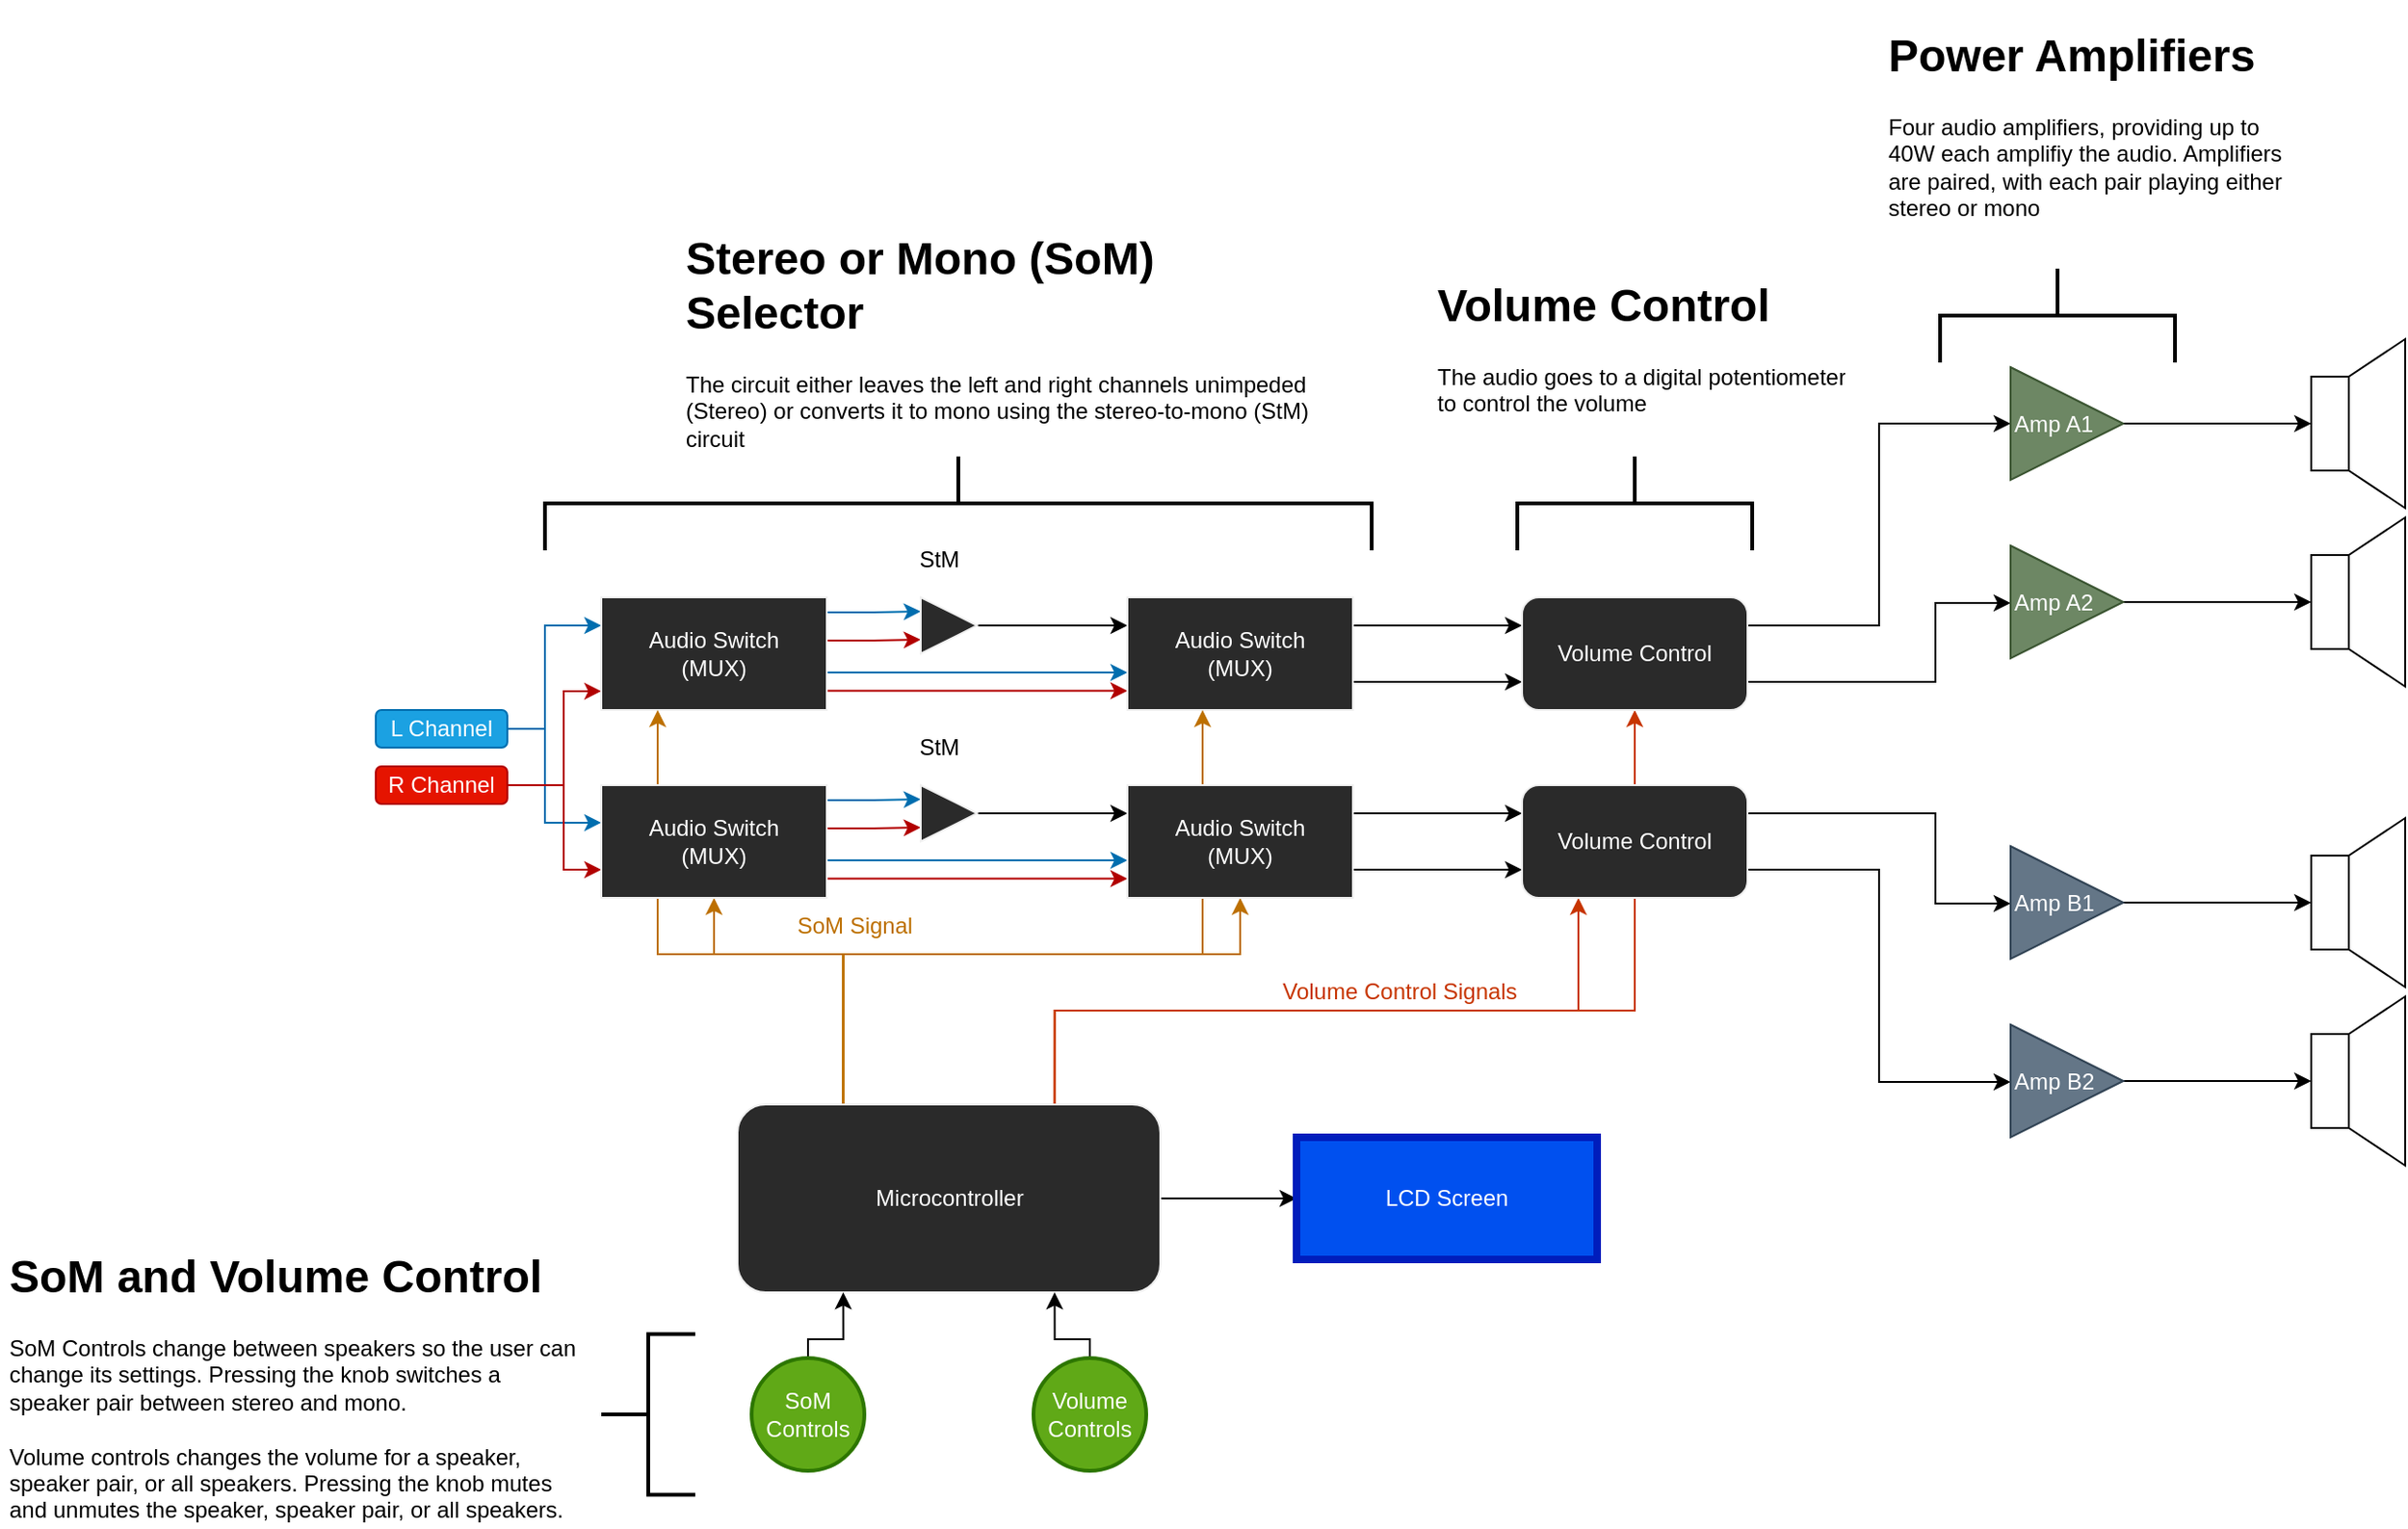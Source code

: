 <mxfile version="14.6.13" type="device"><diagram id="VI6DD9p-tJ2LLqrLLaQO" name="Audio Amplifier"><mxGraphModel dx="1673" dy="967" grid="1" gridSize="10" guides="1" tooltips="1" connect="1" arrows="1" fold="1" page="1" pageScale="1" pageWidth="1400" pageHeight="850" math="0" shadow="0"><root><mxCell id="0"/><mxCell id="1" parent="0"/><mxCell id="_qhC4NTUBUiG4PAc8ynP-6" style="edgeStyle=orthogonalEdgeStyle;rounded=0;orthogonalLoop=1;jettySize=auto;html=1;exitX=1;exitY=0.5;exitDx=0;exitDy=0;fillColor=#1ba1e2;strokeColor=#006EAF;entryX=0;entryY=0.25;entryDx=0;entryDy=0;" parent="1" source="_qhC4NTUBUiG4PAc8ynP-1" target="_qhC4NTUBUiG4PAc8ynP-4" edge="1"><mxGeometry relative="1" as="geometry"><mxPoint x="367" y="347" as="targetPoint"/><Array as="points"><mxPoint x="340" y="402"/><mxPoint x="340" y="347"/></Array></mxGeometry></mxCell><mxCell id="_qhC4NTUBUiG4PAc8ynP-7" style="edgeStyle=orthogonalEdgeStyle;rounded=0;orthogonalLoop=1;jettySize=auto;html=1;entryX=0;entryY=0.333;entryDx=0;entryDy=0;fillColor=#1ba1e2;strokeColor=#006EAF;entryPerimeter=0;" parent="1" source="_qhC4NTUBUiG4PAc8ynP-1" edge="1"><mxGeometry relative="1" as="geometry"><mxPoint x="370" y="451.98" as="targetPoint"/><Array as="points"><mxPoint x="340" y="402"/><mxPoint x="340" y="452"/></Array></mxGeometry></mxCell><mxCell id="_qhC4NTUBUiG4PAc8ynP-1" value="L Channel" style="text;html=1;align=center;verticalAlign=middle;whiteSpace=wrap;rounded=1;fillColor=#1ba1e2;strokeColor=#006EAF;fontColor=#ffffff;" parent="1" vertex="1"><mxGeometry x="250" y="392" width="70" height="20" as="geometry"/></mxCell><mxCell id="_qhC4NTUBUiG4PAc8ynP-8" style="edgeStyle=orthogonalEdgeStyle;rounded=0;orthogonalLoop=1;jettySize=auto;html=1;exitX=1;exitY=0.5;exitDx=0;exitDy=0;entryX=0;entryY=0.833;entryDx=0;entryDy=0;entryPerimeter=0;fillColor=#e51400;strokeColor=#B20000;" parent="1" source="_qhC4NTUBUiG4PAc8ynP-2" target="_qhC4NTUBUiG4PAc8ynP-4" edge="1"><mxGeometry relative="1" as="geometry"><Array as="points"><mxPoint x="350" y="432"/><mxPoint x="350" y="382"/></Array></mxGeometry></mxCell><mxCell id="_qhC4NTUBUiG4PAc8ynP-9" style="edgeStyle=orthogonalEdgeStyle;rounded=0;orthogonalLoop=1;jettySize=auto;html=1;entryX=0;entryY=0.75;entryDx=0;entryDy=0;fillColor=#e51400;strokeColor=#B20000;" parent="1" source="_qhC4NTUBUiG4PAc8ynP-2" edge="1"><mxGeometry relative="1" as="geometry"><mxPoint x="370" y="477" as="targetPoint"/><Array as="points"><mxPoint x="350" y="432"/><mxPoint x="350" y="477"/></Array></mxGeometry></mxCell><mxCell id="_qhC4NTUBUiG4PAc8ynP-2" value="R Channel" style="text;html=1;align=center;verticalAlign=middle;whiteSpace=wrap;rounded=1;fillColor=#e51400;strokeColor=#B20000;fontColor=#ffffff;" parent="1" vertex="1"><mxGeometry x="250" y="422" width="70" height="20" as="geometry"/></mxCell><mxCell id="_qhC4NTUBUiG4PAc8ynP-20" style="edgeStyle=orthogonalEdgeStyle;rounded=0;orthogonalLoop=1;jettySize=auto;html=1;exitX=1;exitY=0.5;exitDx=0;exitDy=0;entryX=0;entryY=0.75;entryDx=0;entryDy=0;fillColor=#e51400;strokeColor=#B20000;" parent="1" source="_qhC4NTUBUiG4PAc8ynP-4" target="_qhC4NTUBUiG4PAc8ynP-10" edge="1"><mxGeometry relative="1" as="geometry"><Array as="points"><mxPoint x="490" y="355"/><mxPoint x="515" y="355"/></Array></mxGeometry></mxCell><mxCell id="_qhC4NTUBUiG4PAc8ynP-21" style="edgeStyle=orthogonalEdgeStyle;rounded=0;orthogonalLoop=1;jettySize=auto;html=1;exitX=1;exitY=0.25;exitDx=0;exitDy=0;entryX=0;entryY=0.25;entryDx=0;entryDy=0;fillColor=#1ba1e2;strokeColor=#006EAF;" parent="1" source="_qhC4NTUBUiG4PAc8ynP-4" target="_qhC4NTUBUiG4PAc8ynP-10" edge="1"><mxGeometry relative="1" as="geometry"><Array as="points"><mxPoint x="490" y="340"/><mxPoint x="515" y="340"/></Array></mxGeometry></mxCell><mxCell id="_qhC4NTUBUiG4PAc8ynP-25" style="edgeStyle=orthogonalEdgeStyle;rounded=0;orthogonalLoop=1;jettySize=auto;html=1;exitX=1;exitY=0.5;exitDx=0;exitDy=0;entryX=0;entryY=0.667;entryDx=0;entryDy=0;entryPerimeter=0;fillColor=#1ba1e2;strokeColor=#006EAF;" parent="1" source="_qhC4NTUBUiG4PAc8ynP-4" target="_qhC4NTUBUiG4PAc8ynP-11" edge="1"><mxGeometry relative="1" as="geometry"><Array as="points"><mxPoint x="490" y="372"/></Array></mxGeometry></mxCell><mxCell id="_qhC4NTUBUiG4PAc8ynP-26" style="edgeStyle=orthogonalEdgeStyle;rounded=0;orthogonalLoop=1;jettySize=auto;html=1;entryX=-0.008;entryY=0.83;entryDx=0;entryDy=0;entryPerimeter=0;fillColor=#e51400;strokeColor=#B20000;" parent="1" source="_qhC4NTUBUiG4PAc8ynP-4" target="_qhC4NTUBUiG4PAc8ynP-11" edge="1"><mxGeometry relative="1" as="geometry"><Array as="points"><mxPoint x="650" y="382"/></Array></mxGeometry></mxCell><mxCell id="_qhC4NTUBUiG4PAc8ynP-4" value="&lt;font color=&quot;#ffffff&quot;&gt;Audio Switch &lt;br&gt;(MUX)&lt;/font&gt;" style="rounded=0;whiteSpace=wrap;html=1;strokeColor=#f0f0f0;fillColor=#2a2a2a;" parent="1" vertex="1"><mxGeometry x="370" y="332" width="120" height="60" as="geometry"/></mxCell><mxCell id="_qhC4NTUBUiG4PAc8ynP-23" style="edgeStyle=orthogonalEdgeStyle;rounded=0;orthogonalLoop=1;jettySize=auto;html=1;exitX=1;exitY=0.5;exitDx=0;exitDy=0;entryX=0;entryY=0.25;entryDx=0;entryDy=0;" parent="1" source="_qhC4NTUBUiG4PAc8ynP-10" target="_qhC4NTUBUiG4PAc8ynP-11" edge="1"><mxGeometry relative="1" as="geometry"/></mxCell><mxCell id="_qhC4NTUBUiG4PAc8ynP-10" value="" style="triangle;whiteSpace=wrap;html=1;rounded=0;strokeColor=#f0f0f0;fillColor=#2a2a2a;" parent="1" vertex="1"><mxGeometry x="540" y="332" width="30" height="30" as="geometry"/></mxCell><mxCell id="_qhC4NTUBUiG4PAc8ynP-71" style="edgeStyle=orthogonalEdgeStyle;rounded=0;orthogonalLoop=1;jettySize=auto;html=1;exitX=1;exitY=0.25;exitDx=0;exitDy=0;entryX=0;entryY=0.25;entryDx=0;entryDy=0;fontColor=#FFFFFF;" parent="1" source="_qhC4NTUBUiG4PAc8ynP-11" target="_qhC4NTUBUiG4PAc8ynP-67" edge="1"><mxGeometry relative="1" as="geometry"/></mxCell><mxCell id="_qhC4NTUBUiG4PAc8ynP-72" style="edgeStyle=orthogonalEdgeStyle;rounded=0;orthogonalLoop=1;jettySize=auto;html=1;exitX=1;exitY=0.75;exitDx=0;exitDy=0;entryX=0;entryY=0.75;entryDx=0;entryDy=0;fontColor=#FFFFFF;" parent="1" source="_qhC4NTUBUiG4PAc8ynP-11" target="_qhC4NTUBUiG4PAc8ynP-67" edge="1"><mxGeometry relative="1" as="geometry"/></mxCell><mxCell id="_qhC4NTUBUiG4PAc8ynP-11" value="&lt;font color=&quot;#ffffff&quot;&gt;Audio Switch &lt;br&gt;(MUX)&lt;/font&gt;" style="rounded=0;whiteSpace=wrap;html=1;strokeColor=#f0f0f0;fillColor=#2a2a2a;" parent="1" vertex="1"><mxGeometry x="650" y="332" width="120" height="60" as="geometry"/></mxCell><mxCell id="_qhC4NTUBUiG4PAc8ynP-27" style="edgeStyle=orthogonalEdgeStyle;rounded=0;orthogonalLoop=1;jettySize=auto;html=1;exitX=1;exitY=0.5;exitDx=0;exitDy=0;entryX=0;entryY=0.75;entryDx=0;entryDy=0;fillColor=#e51400;strokeColor=#B20000;" parent="1" source="_qhC4NTUBUiG4PAc8ynP-31" target="_qhC4NTUBUiG4PAc8ynP-33" edge="1"><mxGeometry relative="1" as="geometry"><Array as="points"><mxPoint x="490" y="455"/><mxPoint x="515" y="455"/></Array></mxGeometry></mxCell><mxCell id="_qhC4NTUBUiG4PAc8ynP-28" style="edgeStyle=orthogonalEdgeStyle;rounded=0;orthogonalLoop=1;jettySize=auto;html=1;exitX=1;exitY=0.25;exitDx=0;exitDy=0;entryX=0;entryY=0.25;entryDx=0;entryDy=0;fillColor=#1ba1e2;strokeColor=#006EAF;" parent="1" source="_qhC4NTUBUiG4PAc8ynP-31" target="_qhC4NTUBUiG4PAc8ynP-33" edge="1"><mxGeometry relative="1" as="geometry"><Array as="points"><mxPoint x="490" y="440"/><mxPoint x="515" y="440"/></Array></mxGeometry></mxCell><mxCell id="_qhC4NTUBUiG4PAc8ynP-29" style="edgeStyle=orthogonalEdgeStyle;rounded=0;orthogonalLoop=1;jettySize=auto;html=1;exitX=1;exitY=0.5;exitDx=0;exitDy=0;entryX=0;entryY=0.667;entryDx=0;entryDy=0;entryPerimeter=0;fillColor=#1ba1e2;strokeColor=#006EAF;" parent="1" source="_qhC4NTUBUiG4PAc8ynP-31" target="_qhC4NTUBUiG4PAc8ynP-34" edge="1"><mxGeometry relative="1" as="geometry"><Array as="points"><mxPoint x="490" y="472"/></Array></mxGeometry></mxCell><mxCell id="_qhC4NTUBUiG4PAc8ynP-30" style="edgeStyle=orthogonalEdgeStyle;rounded=0;orthogonalLoop=1;jettySize=auto;html=1;entryX=-0.008;entryY=0.83;entryDx=0;entryDy=0;entryPerimeter=0;fillColor=#e51400;strokeColor=#B20000;" parent="1" source="_qhC4NTUBUiG4PAc8ynP-31" target="_qhC4NTUBUiG4PAc8ynP-34" edge="1"><mxGeometry relative="1" as="geometry"><Array as="points"><mxPoint x="650" y="482"/></Array></mxGeometry></mxCell><mxCell id="_qhC4NTUBUiG4PAc8ynP-32" style="edgeStyle=orthogonalEdgeStyle;rounded=0;orthogonalLoop=1;jettySize=auto;html=1;exitX=1;exitY=0.5;exitDx=0;exitDy=0;entryX=0;entryY=0.25;entryDx=0;entryDy=0;" parent="1" source="_qhC4NTUBUiG4PAc8ynP-33" target="_qhC4NTUBUiG4PAc8ynP-34" edge="1"><mxGeometry relative="1" as="geometry"/></mxCell><mxCell id="_qhC4NTUBUiG4PAc8ynP-33" value="" style="triangle;whiteSpace=wrap;html=1;rounded=0;strokeColor=#f0f0f0;fillColor=#2a2a2a;" parent="1" vertex="1"><mxGeometry x="540" y="432" width="30" height="30" as="geometry"/></mxCell><mxCell id="_qhC4NTUBUiG4PAc8ynP-36" value="StM" style="text;html=1;strokeColor=none;fillColor=none;align=center;verticalAlign=middle;whiteSpace=wrap;rounded=0;" parent="1" vertex="1"><mxGeometry x="530" y="402" width="40" height="20" as="geometry"/></mxCell><mxCell id="_qhC4NTUBUiG4PAc8ynP-37" value="StM" style="text;html=1;strokeColor=none;fillColor=none;align=center;verticalAlign=middle;whiteSpace=wrap;rounded=0;" parent="1" vertex="1"><mxGeometry x="530" y="302" width="40" height="20" as="geometry"/></mxCell><mxCell id="_qhC4NTUBUiG4PAc8ynP-40" style="edgeStyle=orthogonalEdgeStyle;rounded=0;orthogonalLoop=1;jettySize=auto;html=1;exitX=0.25;exitY=0;exitDx=0;exitDy=0;entryX=0.5;entryY=1;entryDx=0;entryDy=0;fillColor=#f0a30a;strokeColor=#BD7000;" parent="1" source="_qhC4NTUBUiG4PAc8ynP-38" target="_qhC4NTUBUiG4PAc8ynP-31" edge="1"><mxGeometry relative="1" as="geometry"><Array as="points"><mxPoint x="499" y="522"/><mxPoint x="430" y="522"/></Array></mxGeometry></mxCell><mxCell id="_qhC4NTUBUiG4PAc8ynP-41" style="edgeStyle=orthogonalEdgeStyle;rounded=0;orthogonalLoop=1;jettySize=auto;html=1;exitX=0.25;exitY=0;exitDx=0;exitDy=0;entryX=0.5;entryY=1;entryDx=0;entryDy=0;fillColor=#f0a30a;strokeColor=#BD7000;" parent="1" source="_qhC4NTUBUiG4PAc8ynP-38" target="_qhC4NTUBUiG4PAc8ynP-34" edge="1"><mxGeometry relative="1" as="geometry"><Array as="points"><mxPoint x="499" y="522"/><mxPoint x="710" y="522"/></Array></mxGeometry></mxCell><mxCell id="_qhC4NTUBUiG4PAc8ynP-42" style="edgeStyle=orthogonalEdgeStyle;rounded=0;orthogonalLoop=1;jettySize=auto;html=1;exitX=0.25;exitY=0;exitDx=0;exitDy=0;fillColor=#f0a30a;strokeColor=#BD7000;" parent="1" source="_qhC4NTUBUiG4PAc8ynP-38" edge="1"><mxGeometry relative="1" as="geometry"><mxPoint x="400" y="392" as="targetPoint"/><Array as="points"><mxPoint x="499" y="522"/><mxPoint x="400" y="522"/><mxPoint x="400" y="392"/></Array></mxGeometry></mxCell><mxCell id="_qhC4NTUBUiG4PAc8ynP-43" style="edgeStyle=orthogonalEdgeStyle;rounded=0;orthogonalLoop=1;jettySize=auto;html=1;exitX=0.25;exitY=0;exitDx=0;exitDy=0;fillColor=#f0a30a;strokeColor=#BD7000;" parent="1" source="_qhC4NTUBUiG4PAc8ynP-38" edge="1"><mxGeometry relative="1" as="geometry"><mxPoint x="690" y="392" as="targetPoint"/><Array as="points"><mxPoint x="499" y="522"/><mxPoint x="690" y="522"/></Array></mxGeometry></mxCell><mxCell id="_qhC4NTUBUiG4PAc8ynP-68" style="edgeStyle=orthogonalEdgeStyle;rounded=0;orthogonalLoop=1;jettySize=auto;html=1;exitX=0.75;exitY=0;exitDx=0;exitDy=0;entryX=0.25;entryY=1;entryDx=0;entryDy=0;fontColor=#FFFFFF;fillColor=#fa6800;strokeColor=#C73500;" parent="1" source="_qhC4NTUBUiG4PAc8ynP-38" target="_qhC4NTUBUiG4PAc8ynP-45" edge="1"><mxGeometry relative="1" as="geometry"><Array as="points"><mxPoint x="611" y="552"/><mxPoint x="890" y="552"/></Array></mxGeometry></mxCell><mxCell id="_qhC4NTUBUiG4PAc8ynP-69" style="edgeStyle=orthogonalEdgeStyle;rounded=0;orthogonalLoop=1;jettySize=auto;html=1;exitX=0.75;exitY=0;exitDx=0;exitDy=0;entryX=0.5;entryY=1;entryDx=0;entryDy=0;fontColor=#FFFFFF;fillColor=#fa6800;strokeColor=#C73500;" parent="1" source="_qhC4NTUBUiG4PAc8ynP-38" target="_qhC4NTUBUiG4PAc8ynP-67" edge="1"><mxGeometry relative="1" as="geometry"><Array as="points"><mxPoint x="611" y="552"/><mxPoint x="920" y="552"/></Array></mxGeometry></mxCell><mxCell id="_qhC4NTUBUiG4PAc8ynP-109" style="edgeStyle=orthogonalEdgeStyle;rounded=0;orthogonalLoop=1;jettySize=auto;html=1;exitX=1;exitY=0.5;exitDx=0;exitDy=0;entryX=0;entryY=0.5;entryDx=0;entryDy=0;fontColor=#FFFFFF;" parent="1" source="_qhC4NTUBUiG4PAc8ynP-38" target="_qhC4NTUBUiG4PAc8ynP-108" edge="1"><mxGeometry relative="1" as="geometry"/></mxCell><mxCell id="_qhC4NTUBUiG4PAc8ynP-38" value="&lt;font color=&quot;#ffffff&quot;&gt;Microcontroller&lt;/font&gt;" style="rounded=1;whiteSpace=wrap;html=1;strokeColor=#f0f0f0;fillColor=#2a2a2a;" parent="1" vertex="1"><mxGeometry x="442.5" y="602" width="225" height="100" as="geometry"/></mxCell><mxCell id="_qhC4NTUBUiG4PAc8ynP-31" value="&lt;font color=&quot;#ffffff&quot;&gt;Audio Switch &lt;br&gt;(MUX)&lt;/font&gt;" style="rounded=0;whiteSpace=wrap;html=1;strokeColor=#f0f0f0;fillColor=#2a2a2a;" parent="1" vertex="1"><mxGeometry x="370" y="432" width="120" height="60" as="geometry"/></mxCell><mxCell id="_qhC4NTUBUiG4PAc8ynP-73" style="edgeStyle=orthogonalEdgeStyle;rounded=0;orthogonalLoop=1;jettySize=auto;html=1;exitX=1;exitY=0.25;exitDx=0;exitDy=0;entryX=0;entryY=0.25;entryDx=0;entryDy=0;fontColor=#FFFFFF;" parent="1" source="_qhC4NTUBUiG4PAc8ynP-34" target="_qhC4NTUBUiG4PAc8ynP-45" edge="1"><mxGeometry relative="1" as="geometry"/></mxCell><mxCell id="_qhC4NTUBUiG4PAc8ynP-74" style="edgeStyle=orthogonalEdgeStyle;rounded=0;orthogonalLoop=1;jettySize=auto;html=1;exitX=1;exitY=0.75;exitDx=0;exitDy=0;entryX=0;entryY=0.75;entryDx=0;entryDy=0;fontColor=#FFFFFF;" parent="1" source="_qhC4NTUBUiG4PAc8ynP-34" target="_qhC4NTUBUiG4PAc8ynP-45" edge="1"><mxGeometry relative="1" as="geometry"/></mxCell><mxCell id="_qhC4NTUBUiG4PAc8ynP-34" value="&lt;font color=&quot;#ffffff&quot;&gt;Audio Switch &lt;br&gt;(MUX)&lt;/font&gt;" style="rounded=0;whiteSpace=wrap;html=1;strokeColor=#f0f0f0;fillColor=#2a2a2a;" parent="1" vertex="1"><mxGeometry x="650" y="432" width="120" height="60" as="geometry"/></mxCell><mxCell id="_qhC4NTUBUiG4PAc8ynP-44" value="SoM Signal" style="text;html=1;strokeColor=none;fillColor=none;align=center;verticalAlign=middle;whiteSpace=wrap;rounded=0;fontColor=#BD7000;" parent="1" vertex="1"><mxGeometry x="470" y="497" width="70" height="20" as="geometry"/></mxCell><mxCell id="_qhC4NTUBUiG4PAc8ynP-81" style="edgeStyle=orthogonalEdgeStyle;rounded=0;orthogonalLoop=1;jettySize=auto;html=1;exitX=1;exitY=0.25;exitDx=0;exitDy=0;entryX=0;entryY=0.5;entryDx=0;entryDy=0;fontColor=#C73500;" parent="1" source="_qhC4NTUBUiG4PAc8ynP-45" target="_qhC4NTUBUiG4PAc8ynP-77" edge="1"><mxGeometry relative="1" as="geometry"><Array as="points"><mxPoint x="1080" y="447"/><mxPoint x="1080" y="495"/><mxPoint x="1120" y="495"/></Array></mxGeometry></mxCell><mxCell id="_qhC4NTUBUiG4PAc8ynP-82" style="edgeStyle=orthogonalEdgeStyle;rounded=0;orthogonalLoop=1;jettySize=auto;html=1;exitX=1;exitY=0.75;exitDx=0;exitDy=0;entryX=0;entryY=0.5;entryDx=0;entryDy=0;fontColor=#C73500;" parent="1" source="_qhC4NTUBUiG4PAc8ynP-45" target="_qhC4NTUBUiG4PAc8ynP-78" edge="1"><mxGeometry relative="1" as="geometry"><Array as="points"><mxPoint x="1050" y="477"/><mxPoint x="1050" y="590"/><mxPoint x="1120" y="590"/></Array></mxGeometry></mxCell><mxCell id="_qhC4NTUBUiG4PAc8ynP-45" value="&lt;font color=&quot;#ffffff&quot;&gt;Volume Control&lt;/font&gt;" style="rounded=1;whiteSpace=wrap;html=1;fontColor=#BD7000;strokeColor=#f0f0f0;fillColor=#2a2a2a;" parent="1" vertex="1"><mxGeometry x="860" y="432" width="120" height="60" as="geometry"/></mxCell><mxCell id="_qhC4NTUBUiG4PAc8ynP-66" value="Volume Control Signals" style="text;html=1;strokeColor=none;fillColor=none;align=center;verticalAlign=middle;whiteSpace=wrap;rounded=0;fontColor=#C73500;" parent="1" vertex="1"><mxGeometry x="720" y="532" width="150" height="20" as="geometry"/></mxCell><mxCell id="_qhC4NTUBUiG4PAc8ynP-79" style="edgeStyle=orthogonalEdgeStyle;rounded=0;orthogonalLoop=1;jettySize=auto;html=1;exitX=1;exitY=0.25;exitDx=0;exitDy=0;entryX=0;entryY=0.5;entryDx=0;entryDy=0;fontColor=#C73500;" parent="1" source="_qhC4NTUBUiG4PAc8ynP-67" target="_qhC4NTUBUiG4PAc8ynP-75" edge="1"><mxGeometry relative="1" as="geometry"/></mxCell><mxCell id="_qhC4NTUBUiG4PAc8ynP-80" style="edgeStyle=orthogonalEdgeStyle;rounded=0;orthogonalLoop=1;jettySize=auto;html=1;exitX=1;exitY=0.75;exitDx=0;exitDy=0;entryX=0;entryY=0.5;entryDx=0;entryDy=0;fontColor=#C73500;" parent="1" source="_qhC4NTUBUiG4PAc8ynP-67" target="_qhC4NTUBUiG4PAc8ynP-76" edge="1"><mxGeometry relative="1" as="geometry"><Array as="points"><mxPoint x="1080" y="377"/><mxPoint x="1080" y="335"/><mxPoint x="1120" y="335"/></Array></mxGeometry></mxCell><mxCell id="_qhC4NTUBUiG4PAc8ynP-67" value="&lt;font color=&quot;#ffffff&quot;&gt;Volume Control&lt;/font&gt;" style="rounded=1;whiteSpace=wrap;html=1;fontColor=#BD7000;strokeColor=#f0f0f0;fillColor=#2a2a2a;" parent="1" vertex="1"><mxGeometry x="860" y="332" width="120" height="60" as="geometry"/></mxCell><mxCell id="_qhC4NTUBUiG4PAc8ynP-92" style="edgeStyle=orthogonalEdgeStyle;rounded=0;orthogonalLoop=1;jettySize=auto;html=1;exitX=1;exitY=0.5;exitDx=0;exitDy=0;entryX=0;entryY=0.5;entryDx=0;entryDy=0;fontColor=#FFFFFF;" parent="1" source="_qhC4NTUBUiG4PAc8ynP-75" target="_qhC4NTUBUiG4PAc8ynP-86" edge="1"><mxGeometry relative="1" as="geometry"/></mxCell><mxCell id="_qhC4NTUBUiG4PAc8ynP-75" value="Amp A1" style="triangle;whiteSpace=wrap;html=1;rounded=0;fontColor=#ffffff;strokeColor=#3A5431;fillColor=#6d8764;align=left;" parent="1" vertex="1"><mxGeometry x="1120" y="209.5" width="60" height="60" as="geometry"/></mxCell><mxCell id="_qhC4NTUBUiG4PAc8ynP-93" style="edgeStyle=orthogonalEdgeStyle;rounded=0;orthogonalLoop=1;jettySize=auto;html=1;exitX=1;exitY=0.5;exitDx=0;exitDy=0;entryX=0;entryY=0.5;entryDx=0;entryDy=0;fontColor=#FFFFFF;" parent="1" source="_qhC4NTUBUiG4PAc8ynP-76" target="_qhC4NTUBUiG4PAc8ynP-90" edge="1"><mxGeometry relative="1" as="geometry"/></mxCell><mxCell id="_qhC4NTUBUiG4PAc8ynP-76" value="Amp A2" style="triangle;whiteSpace=wrap;html=1;rounded=0;fontColor=#ffffff;strokeColor=#3A5431;fillColor=#6d8764;align=left;" parent="1" vertex="1"><mxGeometry x="1120" y="304.5" width="60" height="60" as="geometry"/></mxCell><mxCell id="_qhC4NTUBUiG4PAc8ynP-97" style="edgeStyle=orthogonalEdgeStyle;rounded=0;orthogonalLoop=1;jettySize=auto;html=1;exitX=1;exitY=0.5;exitDx=0;exitDy=0;entryX=0;entryY=0.5;entryDx=0;entryDy=0;fontColor=#FFFFFF;" parent="1" source="_qhC4NTUBUiG4PAc8ynP-77" target="_qhC4NTUBUiG4PAc8ynP-95" edge="1"><mxGeometry relative="1" as="geometry"/></mxCell><mxCell id="_qhC4NTUBUiG4PAc8ynP-77" value="Amp B1" style="triangle;whiteSpace=wrap;html=1;rounded=0;fontColor=#ffffff;strokeColor=#314354;fillColor=#647687;align=left;" parent="1" vertex="1"><mxGeometry x="1120" y="464.5" width="60" height="60" as="geometry"/></mxCell><mxCell id="_qhC4NTUBUiG4PAc8ynP-100" style="edgeStyle=orthogonalEdgeStyle;rounded=0;orthogonalLoop=1;jettySize=auto;html=1;exitX=1;exitY=0.5;exitDx=0;exitDy=0;entryX=0;entryY=0.5;entryDx=0;entryDy=0;fontColor=#FFFFFF;" parent="1" source="_qhC4NTUBUiG4PAc8ynP-78" target="_qhC4NTUBUiG4PAc8ynP-99" edge="1"><mxGeometry relative="1" as="geometry"/></mxCell><mxCell id="_qhC4NTUBUiG4PAc8ynP-78" value="Amp B2" style="triangle;whiteSpace=wrap;html=1;rounded=0;fontColor=#ffffff;strokeColor=#314354;fillColor=#647687;align=left;" parent="1" vertex="1"><mxGeometry x="1120" y="559.5" width="60" height="60" as="geometry"/></mxCell><mxCell id="_qhC4NTUBUiG4PAc8ynP-85" value="" style="shape=trapezoid;perimeter=trapezoidPerimeter;whiteSpace=wrap;html=1;fixedSize=1;rounded=0;align=left;rotation=-90;" parent="1" vertex="1"><mxGeometry x="1270" y="224.5" width="90" height="30" as="geometry"/></mxCell><mxCell id="_qhC4NTUBUiG4PAc8ynP-86" value="" style="rounded=0;whiteSpace=wrap;html=1;align=left;" parent="1" vertex="1"><mxGeometry x="1280" y="214.5" width="20" height="50" as="geometry"/></mxCell><mxCell id="_qhC4NTUBUiG4PAc8ynP-89" value="" style="shape=trapezoid;perimeter=trapezoidPerimeter;whiteSpace=wrap;html=1;fixedSize=1;rounded=0;align=left;rotation=-90;" parent="1" vertex="1"><mxGeometry x="1270" y="319.5" width="90" height="30" as="geometry"/></mxCell><mxCell id="_qhC4NTUBUiG4PAc8ynP-90" value="" style="rounded=0;whiteSpace=wrap;html=1;align=left;" parent="1" vertex="1"><mxGeometry x="1280" y="309.5" width="20" height="50" as="geometry"/></mxCell><mxCell id="_qhC4NTUBUiG4PAc8ynP-94" value="" style="shape=trapezoid;perimeter=trapezoidPerimeter;whiteSpace=wrap;html=1;fixedSize=1;rounded=0;align=left;rotation=-90;" parent="1" vertex="1"><mxGeometry x="1270" y="479.5" width="90" height="30" as="geometry"/></mxCell><mxCell id="_qhC4NTUBUiG4PAc8ynP-95" value="" style="rounded=0;whiteSpace=wrap;html=1;align=left;" parent="1" vertex="1"><mxGeometry x="1280" y="469.5" width="20" height="50" as="geometry"/></mxCell><mxCell id="_qhC4NTUBUiG4PAc8ynP-98" value="" style="shape=trapezoid;perimeter=trapezoidPerimeter;whiteSpace=wrap;html=1;fixedSize=1;rounded=0;align=left;rotation=-90;" parent="1" vertex="1"><mxGeometry x="1270" y="574.5" width="90" height="30" as="geometry"/></mxCell><mxCell id="_qhC4NTUBUiG4PAc8ynP-99" value="" style="rounded=0;whiteSpace=wrap;html=1;align=left;" parent="1" vertex="1"><mxGeometry x="1280" y="564.5" width="20" height="50" as="geometry"/></mxCell><mxCell id="_qhC4NTUBUiG4PAc8ynP-108" value="LCD Screen" style="rounded=0;whiteSpace=wrap;html=1;fontColor=#ffffff;strokeColor=#001DBC;fillColor=#0050ef;align=center;strokeWidth=4;" parent="1" vertex="1"><mxGeometry x="740" y="619.5" width="160" height="65" as="geometry"/></mxCell><mxCell id="_qhC4NTUBUiG4PAc8ynP-112" style="edgeStyle=orthogonalEdgeStyle;rounded=0;orthogonalLoop=1;jettySize=auto;html=1;exitX=0.5;exitY=0;exitDx=0;exitDy=0;entryX=0.25;entryY=1;entryDx=0;entryDy=0;fontColor=#FFFFFF;" parent="1" source="_qhC4NTUBUiG4PAc8ynP-110" target="_qhC4NTUBUiG4PAc8ynP-38" edge="1"><mxGeometry relative="1" as="geometry"><Array as="points"><mxPoint x="480" y="727"/><mxPoint x="499" y="727"/></Array></mxGeometry></mxCell><mxCell id="_qhC4NTUBUiG4PAc8ynP-110" value="SoM&lt;br&gt;Controls" style="ellipse;whiteSpace=wrap;html=1;aspect=fixed;rounded=0;fontColor=#ffffff;strokeColor=#2D7600;strokeWidth=2;fillColor=#60a917;align=center;" parent="1" vertex="1"><mxGeometry x="450" y="737" width="60" height="60" as="geometry"/></mxCell><mxCell id="_qhC4NTUBUiG4PAc8ynP-115" style="edgeStyle=orthogonalEdgeStyle;rounded=0;orthogonalLoop=1;jettySize=auto;html=1;entryX=0.75;entryY=1;entryDx=0;entryDy=0;fontColor=#FFFFFF;" parent="1" source="_qhC4NTUBUiG4PAc8ynP-111" target="_qhC4NTUBUiG4PAc8ynP-38" edge="1"><mxGeometry relative="1" as="geometry"><Array as="points"><mxPoint x="630" y="727"/><mxPoint x="611" y="727"/></Array></mxGeometry></mxCell><mxCell id="_qhC4NTUBUiG4PAc8ynP-111" value="Volume&lt;br&gt;Controls" style="ellipse;whiteSpace=wrap;html=1;aspect=fixed;rounded=0;fontColor=#ffffff;strokeColor=#2D7600;strokeWidth=2;fillColor=#60a917;align=center;" parent="1" vertex="1"><mxGeometry x="600" y="737" width="60" height="60" as="geometry"/></mxCell><mxCell id="CHCxKPAszEesISPbAGdp-1" value="" style="strokeWidth=2;html=1;shape=mxgraph.flowchart.annotation_2;align=left;labelPosition=right;pointerEvents=1;fillColor=#2a2a2a;rotation=90;" vertex="1" parent="1"><mxGeometry x="535" y="62" width="50" height="440" as="geometry"/></mxCell><mxCell id="CHCxKPAszEesISPbAGdp-2" value="" style="strokeWidth=2;html=1;shape=mxgraph.flowchart.annotation_2;align=left;labelPosition=right;pointerEvents=1;fillColor=#2a2a2a;rotation=90;" vertex="1" parent="1"><mxGeometry x="895" y="219.5" width="50" height="125" as="geometry"/></mxCell><mxCell id="CHCxKPAszEesISPbAGdp-3" value="" style="strokeWidth=2;html=1;shape=mxgraph.flowchart.annotation_2;align=left;labelPosition=right;pointerEvents=1;fillColor=#2a2a2a;rotation=90;" vertex="1" parent="1"><mxGeometry x="1120" y="119.5" width="50" height="125" as="geometry"/></mxCell><mxCell id="CHCxKPAszEesISPbAGdp-5" value="&lt;h1&gt;Stereo or Mono (SoM) Selector&lt;/h1&gt;&lt;p&gt;The circuit either leaves the left and right channels unimpeded&lt;br&gt;(Stereo) or converts it to mono using the stereo-to-mono (StM)&lt;br&gt;circuit&amp;nbsp;&lt;/p&gt;" style="text;html=1;strokeColor=none;fillColor=none;spacing=5;spacingTop=-20;whiteSpace=wrap;overflow=hidden;rounded=0;" vertex="1" parent="1"><mxGeometry x="410" y="132" width="350" height="120" as="geometry"/></mxCell><mxCell id="CHCxKPAszEesISPbAGdp-6" value="&lt;h1&gt;Volume Control&lt;/h1&gt;&lt;p&gt;The audio goes to a digital potentiometer&lt;br&gt;to control the volume&lt;/p&gt;" style="text;html=1;strokeColor=none;fillColor=none;spacing=5;spacingTop=-20;whiteSpace=wrap;overflow=hidden;rounded=0;" vertex="1" parent="1"><mxGeometry x="810" y="157" width="240" height="120" as="geometry"/></mxCell><mxCell id="CHCxKPAszEesISPbAGdp-7" value="&lt;h1&gt;Power Amplifiers&lt;/h1&gt;&lt;p&gt;Four audio amplifiers, providing up to&lt;br&gt;40W each amplifiy the audio. Amplifiers are paired, with each pair playing either stereo or mono&lt;/p&gt;" style="text;html=1;strokeColor=none;fillColor=none;spacing=5;spacingTop=-20;whiteSpace=wrap;overflow=hidden;rounded=0;" vertex="1" parent="1"><mxGeometry x="1050" y="24" width="230" height="120" as="geometry"/></mxCell><mxCell id="CHCxKPAszEesISPbAGdp-9" value="" style="strokeWidth=2;html=1;shape=mxgraph.flowchart.annotation_2;align=left;labelPosition=right;pointerEvents=1;fillColor=#2a2a2a;rotation=0;" vertex="1" parent="1"><mxGeometry x="370" y="724.25" width="50" height="85.5" as="geometry"/></mxCell><mxCell id="CHCxKPAszEesISPbAGdp-10" value="&lt;h1&gt;SoM and Volume Control&lt;/h1&gt;&lt;p&gt;SoM Controls change between speakers so the user can change its settings. Pressing the knob switches a speaker pair between stereo and mono.&lt;br&gt;&lt;br&gt;Volume controls changes the volume for a speaker, speaker pair, or all speakers. Pressing the knob mutes and unmutes the speaker, speaker pair, or all speakers.&lt;/p&gt;" style="text;html=1;strokeColor=none;fillColor=none;spacing=5;spacingTop=-20;whiteSpace=wrap;overflow=hidden;rounded=0;" vertex="1" parent="1"><mxGeometry x="50" y="674" width="310" height="153" as="geometry"/></mxCell></root></mxGraphModel></diagram></mxfile>